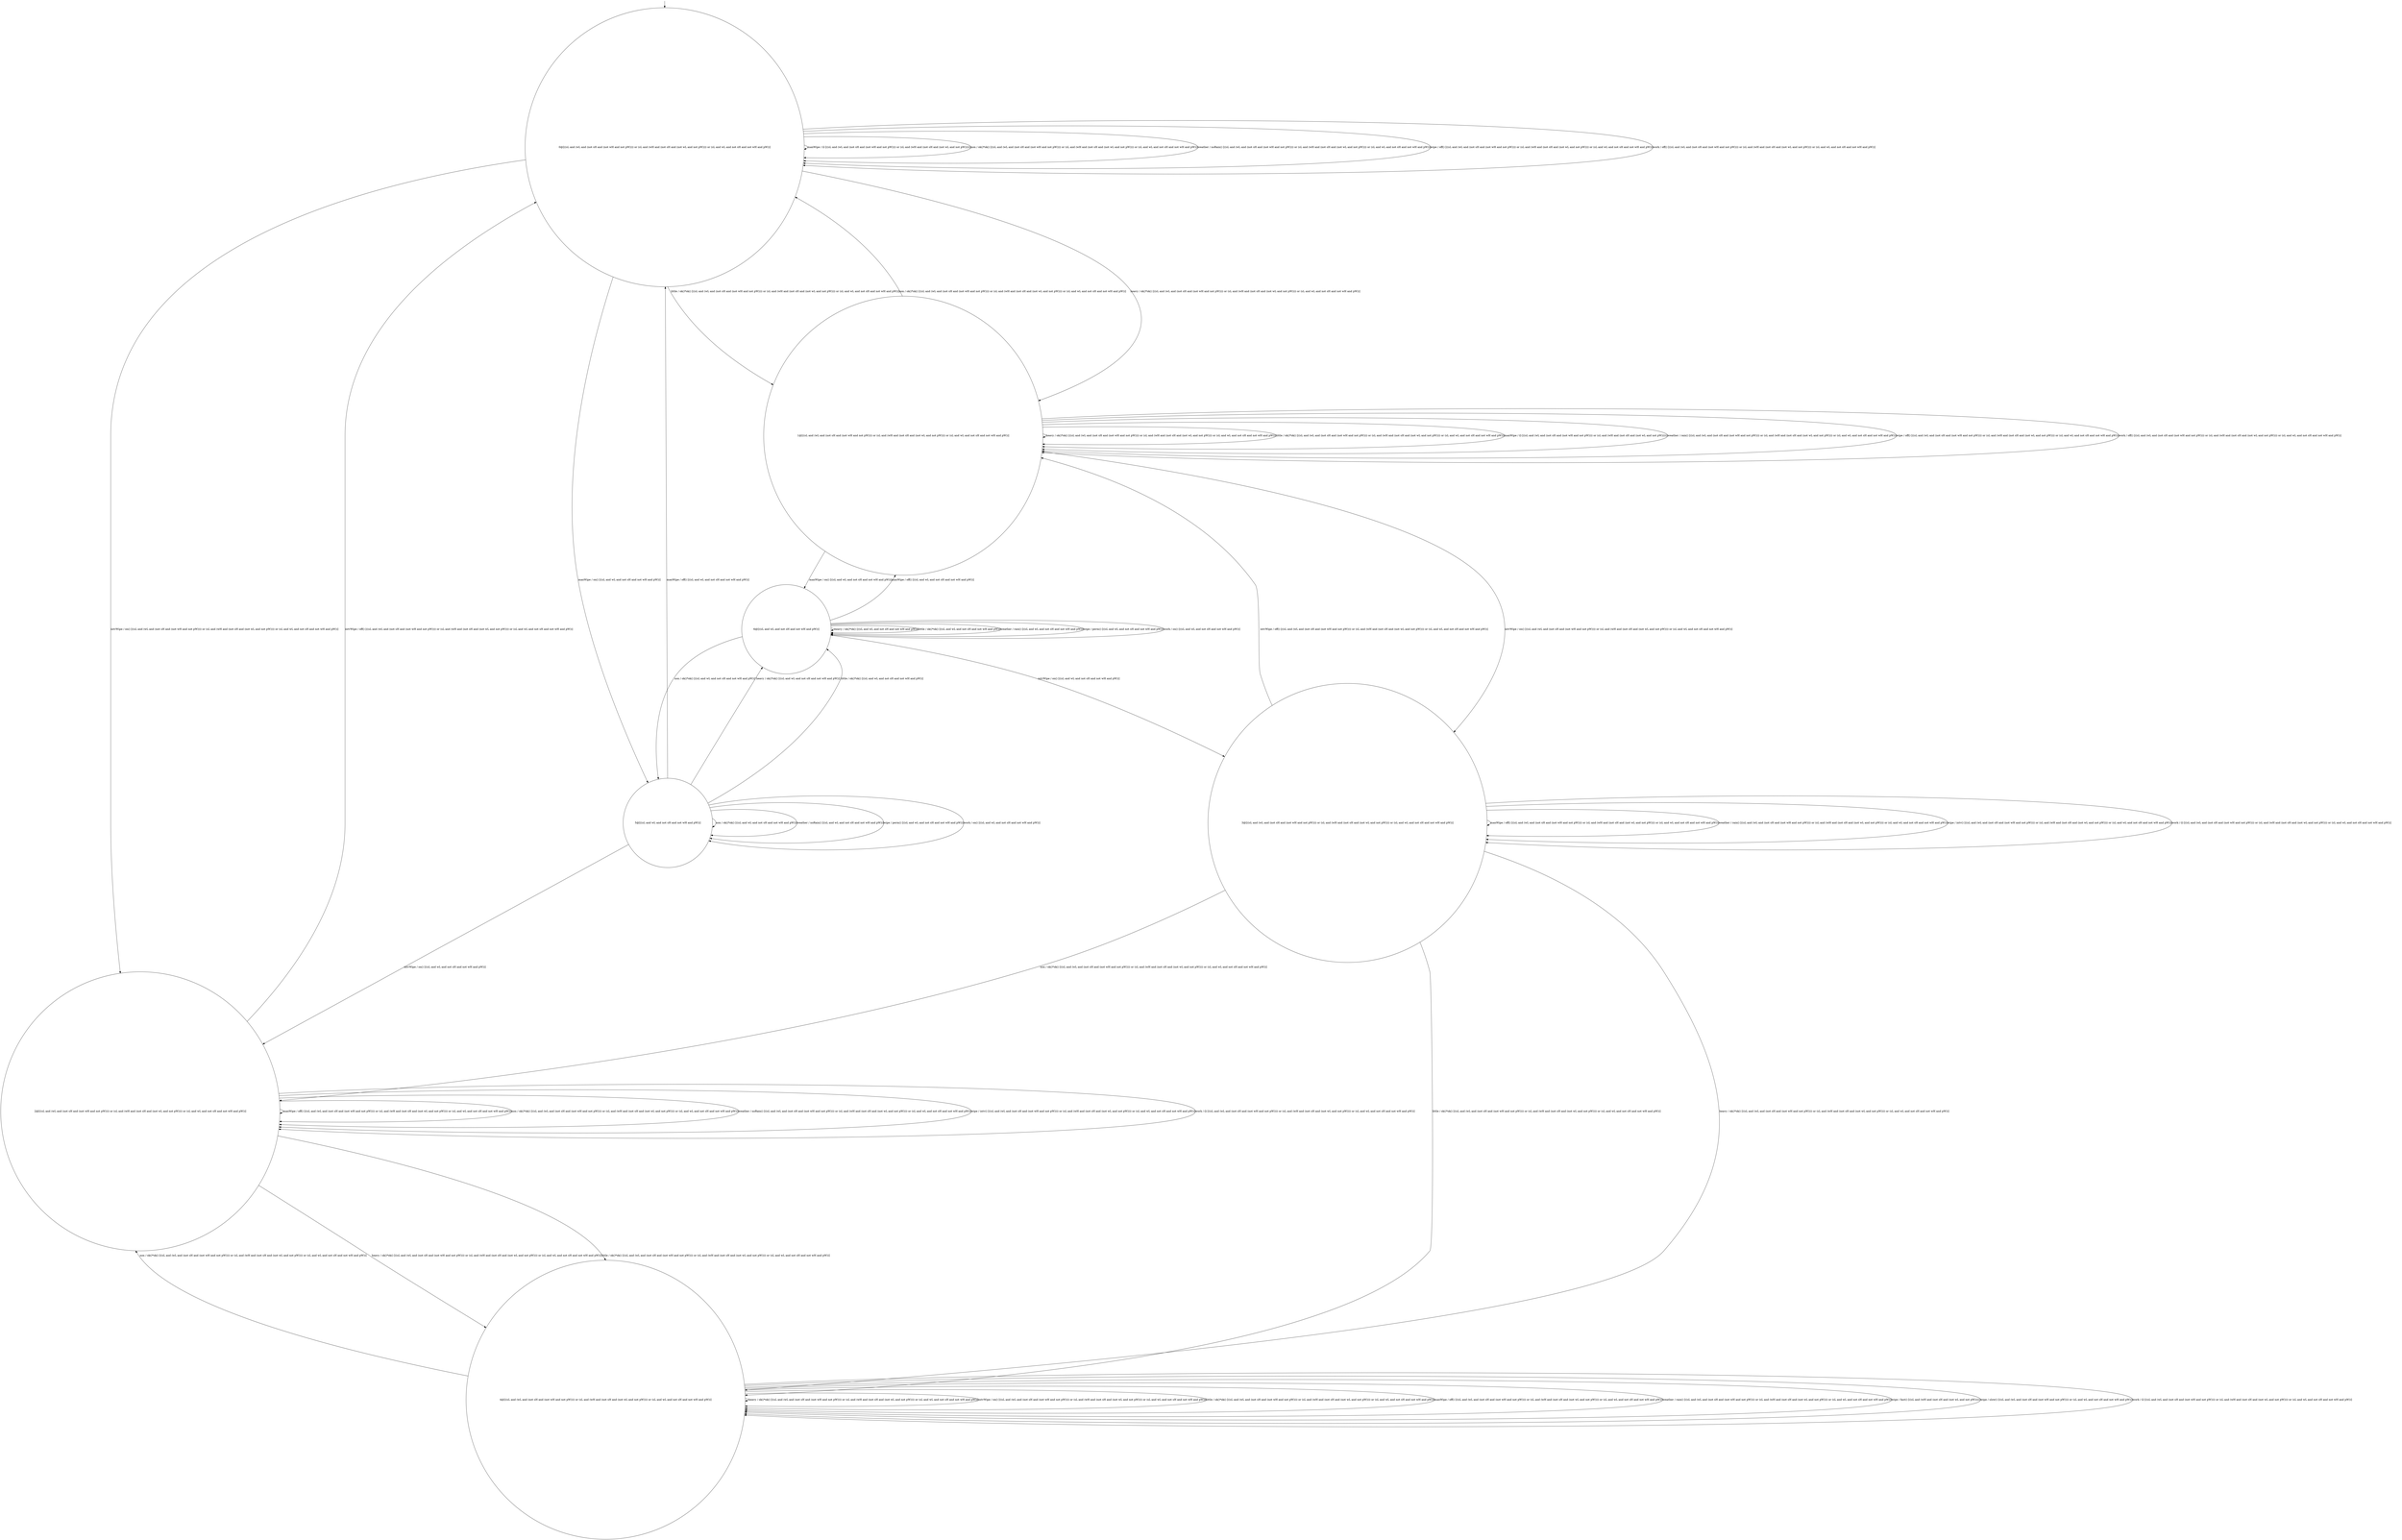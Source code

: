 digraph g {
	edge [lblstyle="above, sloped"];
	s0 [shape="circle" label="0@[((sL and (wL and (not sH and (not wH and not pW)))) or (sL and (wH and (not sH and (not wL and not pW)))) or (sL and wL and not sH and not wH and pW))]"];
	s1 [shape="circle" label="1@[((sL and (wL and (not sH and (not wH and not pW)))) or (sL and (wH and (not sH and (not wL and not pW)))) or (sL and wL and not sH and not wH and pW))]"];
	s2 [shape="circle" label="2@[((sL and (wL and (not sH and (not wH and not pW)))) or (sL and (wH and (not sH and (not wL and not pW)))) or (sL and wL and not sH and not wH and pW))]"];
	s3 [shape="circle" label="3@[((sL and (wL and (not sH and (not wH and not pW)))) or (sL and (wH and (not sH and (not wL and not pW)))) or (sL and wL and not sH and not wH and pW))]"];
	s4 [shape="circle" label="4@[((sL and (wL and (not sH and (not wH and not pW)))) or (sL and (wH and (not sH and (not wL and not pW)))) or (sL and wL and not sH and not wH and pW))]"];
	s5 [shape="circle" label="5@[((sL and wL and not sH and not wH and pW))]"];
	s6 [shape="circle" label="6@[((sL and wL and not sH and not wH and pW))]"];
	s0 -> s1 [label="heavy / ok()*ok() [((sL and (wL and (not sH and (not wH and not pW)))) or (sL and (wH and (not sH and (not wL and not pW)))) or (sL and wL and not sH and not wH and pW))]"];
	s0 -> s2 [label="intvWipe / on() [((sL and (wL and (not sH and (not wH and not pW)))) or (sL and (wH and (not sH and (not wL and not pW)))) or (sL and wL and not sH and not wH and pW))]"];
	s0 -> s1 [label="little / ok()*ok() [((sL and (wL and (not sH and (not wH and not pW)))) or (sL and (wH and (not sH and (not wL and not pW)))) or (sL and wL and not sH and not wH and pW))]"];
	s0 -> s5 [label="manWipe / on() [((sL and wL and not sH and not wH and pW))]"];
	s0 -> s0 [label="manWipe / Ω [((sL and (wL and (not sH and (not wH and not pW)))) or (sL and (wH and (not sH and (not wL and not pW)))))]"];
	s0 -> s0 [label="non / ok()*ok() [((sL and (wL and (not sH and (not wH and not pW)))) or (sL and (wH and (not sH and (not wL and not pW)))) or (sL and wL and not sH and not wH and pW))]"];
	s0 -> s0 [label="weather / noRain() [((sL and (wL and (not sH and (not wH and not pW)))) or (sL and (wH and (not sH and (not wL and not pW)))) or (sL and wL and not sH and not wH and pW))]"];
	s0 -> s0 [label="wipe / off() [((sL and (wL and (not sH and (not wH and not pW)))) or (sL and (wH and (not sH and (not wL and not pW)))) or (sL and wL and not sH and not wH and pW))]"];
	s0 -> s0 [label="work / off() [((sL and (wL and (not sH and (not wH and not pW)))) or (sL and (wH and (not sH and (not wL and not pW)))) or (sL and wL and not sH and not wH and pW))]"];
	s1 -> s1 [label="heavy / ok()*ok() [((sL and (wL and (not sH and (not wH and not pW)))) or (sL and (wH and (not sH and (not wL and not pW)))) or (sL and wL and not sH and not wH and pW))]"];
	s1 -> s3 [label="intvWipe / on() [((sL and (wL and (not sH and (not wH and not pW)))) or (sL and (wH and (not sH and (not wL and not pW)))) or (sL and wL and not sH and not wH and pW))]"];
	s1 -> s1 [label="little / ok()*ok() [((sL and (wL and (not sH and (not wH and not pW)))) or (sL and (wH and (not sH and (not wL and not pW)))) or (sL and wL and not sH and not wH and pW))]"];
	s1 -> s6 [label="manWipe / on() [((sL and wL and not sH and not wH and pW))]"];
	s1 -> s1 [label="manWipe / Ω [((sL and (wL and (not sH and (not wH and not pW)))) or (sL and (wH and (not sH and (not wL and not pW)))))]"];
	s1 -> s0 [label="non / ok()*ok() [((sL and (wL and (not sH and (not wH and not pW)))) or (sL and (wH and (not sH and (not wL and not pW)))) or (sL and wL and not sH and not wH and pW))]"];
	s1 -> s1 [label="weather / rain() [((sL and (wL and (not sH and (not wH and not pW)))) or (sL and (wH and (not sH and (not wL and not pW)))) or (sL and wL and not sH and not wH and pW))]"];
	s1 -> s1 [label="wipe / off() [((sL and (wL and (not sH and (not wH and not pW)))) or (sL and (wH and (not sH and (not wL and not pW)))) or (sL and wL and not sH and not wH and pW))]"];
	s1 -> s1 [label="work / off() [((sL and (wL and (not sH and (not wH and not pW)))) or (sL and (wH and (not sH and (not wL and not pW)))) or (sL and wL and not sH and not wH and pW))]"];
	s2 -> s4 [label="heavy / ok()*ok() [((sL and (wL and (not sH and (not wH and not pW)))) or (sL and (wH and (not sH and (not wL and not pW)))) or (sL and wL and not sH and not wH and pW))]"];
	s2 -> s0 [label="intvWipe / off() [((sL and (wL and (not sH and (not wH and not pW)))) or (sL and (wH and (not sH and (not wL and not pW)))) or (sL and wL and not sH and not wH and pW))]"];
	s2 -> s4 [label="little / ok()*ok() [((sL and (wL and (not sH and (not wH and not pW)))) or (sL and (wH and (not sH and (not wL and not pW)))) or (sL and wL and not sH and not wH and pW))]"];
	s2 -> s2 [label="manWipe / off() [((sL and (wL and (not sH and (not wH and not pW)))) or (sL and (wH and (not sH and (not wL and not pW)))) or (sL and wL and not sH and not wH and pW))]"];
	s2 -> s2 [label="non / ok()*ok() [((sL and (wL and (not sH and (not wH and not pW)))) or (sL and (wH and (not sH and (not wL and not pW)))) or (sL and wL and not sH and not wH and pW))]"];
	s2 -> s2 [label="weather / noRain() [((sL and (wL and (not sH and (not wH and not pW)))) or (sL and (wH and (not sH and (not wL and not pW)))) or (sL and wL and not sH and not wH and pW))]"];
	s2 -> s2 [label="wipe / intv() [((sL and (wL and (not sH and (not wH and not pW)))) or (sL and (wH and (not sH and (not wL and not pW)))) or (sL and wL and not sH and not wH and pW))]"];
	s2 -> s2 [label="work / Ω [((sL and (wL and (not sH and (not wH and not pW)))) or (sL and (wH and (not sH and (not wL and not pW)))) or (sL and wL and not sH and not wH and pW))]"];
	s3 -> s4 [label="heavy / ok()*ok() [((sL and (wL and (not sH and (not wH and not pW)))) or (sL and (wH and (not sH and (not wL and not pW)))) or (sL and wL and not sH and not wH and pW))]"];
	s3 -> s1 [label="intvWipe / off() [((sL and (wL and (not sH and (not wH and not pW)))) or (sL and (wH and (not sH and (not wL and not pW)))) or (sL and wL and not sH and not wH and pW))]"];
	s3 -> s4 [label="little / ok()*ok() [((sL and (wL and (not sH and (not wH and not pW)))) or (sL and (wH and (not sH and (not wL and not pW)))) or (sL and wL and not sH and not wH and pW))]"];
	s3 -> s3 [label="manWipe / off() [((sL and (wL and (not sH and (not wH and not pW)))) or (sL and (wH and (not sH and (not wL and not pW)))) or (sL and wL and not sH and not wH and pW))]"];
	s3 -> s2 [label="non / ok()*ok() [((sL and (wL and (not sH and (not wH and not pW)))) or (sL and (wH and (not sH and (not wL and not pW)))) or (sL and wL and not sH and not wH and pW))]"];
	s3 -> s3 [label="weather / rain() [((sL and (wL and (not sH and (not wH and not pW)))) or (sL and (wH and (not sH and (not wL and not pW)))) or (sL and wL and not sH and not wH and pW))]"];
	s3 -> s3 [label="wipe / intv() [((sL and (wL and (not sH and (not wH and not pW)))) or (sL and (wH and (not sH and (not wL and not pW)))) or (sL and wL and not sH and not wH and pW))]"];
	s3 -> s3 [label="work / Ω [((sL and (wL and (not sH and (not wH and not pW)))) or (sL and (wH and (not sH and (not wL and not pW)))) or (sL and wL and not sH and not wH and pW))]"];
	s4 -> s4 [label="heavy / ok()*ok() [((sL and (wL and (not sH and (not wH and not pW)))) or (sL and (wH and (not sH and (not wL and not pW)))) or (sL and wL and not sH and not wH and pW))]"];
	s4 -> s4 [label="intvWipe / on() [((sL and (wL and (not sH and (not wH and not pW)))) or (sL and (wH and (not sH and (not wL and not pW)))) or (sL and wL and not sH and not wH and pW))]"];
	s4 -> s4 [label="little / ok()*ok() [((sL and (wL and (not sH and (not wH and not pW)))) or (sL and (wH and (not sH and (not wL and not pW)))) or (sL and wL and not sH and not wH and pW))]"];
	s4 -> s4 [label="manWipe / off() [((sL and (wL and (not sH and (not wH and not pW)))) or (sL and (wH and (not sH and (not wL and not pW)))) or (sL and wL and not sH and not wH and pW))]"];
	s4 -> s2 [label="non / ok()*ok() [((sL and (wL and (not sH and (not wH and not pW)))) or (sL and (wH and (not sH and (not wL and not pW)))) or (sL and wL and not sH and not wH and pW))]"];
	s4 -> s4 [label="weather / rain() [((sL and (wL and (not sH and (not wH and not pW)))) or (sL and (wH and (not sH and (not wL and not pW)))) or (sL and wL and not sH and not wH and pW))]"];
	s4 -> s4 [label="wipe / fast() [((sL and (wH and (not sH and (not wL and not pW)))))]"];
	s4 -> s4 [label="wipe / slow() [((sL and (wL and (not sH and (not wH and not pW)))) or (sL and wL and not sH and not wH and pW))]"];
	s4 -> s4 [label="work / Ω [((sL and (wL and (not sH and (not wH and not pW)))) or (sL and (wH and (not sH and (not wL and not pW)))) or (sL and wL and not sH and not wH and pW))]"];
	s5 -> s6 [label="heavy / ok()*ok() [((sL and wL and not sH and not wH and pW))]"];
	s5 -> s2 [label="intvWipe / on() [((sL and wL and not sH and not wH and pW))]"];
	s5 -> s6 [label="little / ok()*ok() [((sL and wL and not sH and not wH and pW))]"];
	s5 -> s0 [label="manWipe / off() [((sL and wL and not sH and not wH and pW))]"];
	s5 -> s5 [label="non / ok()*ok() [((sL and wL and not sH and not wH and pW))]"];
	s5 -> s5 [label="weather / noRain() [((sL and wL and not sH and not wH and pW))]"];
	s5 -> s5 [label="wipe / perm() [((sL and wL and not sH and not wH and pW))]"];
	s5 -> s5 [label="work / on() [((sL and wL and not sH and not wH and pW))]"];
	s6 -> s6 [label="heavy / ok()*ok() [((sL and wL and not sH and not wH and pW))]"];
	s6 -> s3 [label="intvWipe / on() [((sL and wL and not sH and not wH and pW))]"];
	s6 -> s6 [label="little / ok()*ok() [((sL and wL and not sH and not wH and pW))]"];
	s6 -> s1 [label="manWipe / off() [((sL and wL and not sH and not wH and pW))]"];
	s6 -> s5 [label="non / ok()*ok() [((sL and wL and not sH and not wH and pW))]"];
	s6 -> s6 [label="weather / rain() [((sL and wL and not sH and not wH and pW))]"];
	s6 -> s6 [label="wipe / perm() [((sL and wL and not sH and not wH and pW))]"];
	s6 -> s6 [label="work / on() [((sL and wL and not sH and not wH and pW))]"];
	__start0 [label="" shape="none" width="0" height="0"];
	__start0 -> s0;
}
